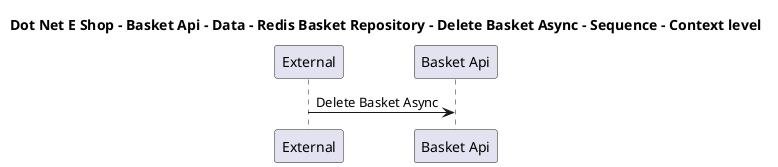 @startuml

title Dot Net E Shop - Basket Api - Data - Redis Basket Repository - Delete Basket Async - Sequence - Context level

participant "External" as C4InterFlow.SoftwareSystems.ExternalSystem
participant "Basket Api" as DotNetEShop.SoftwareSystems.BasketApi

C4InterFlow.SoftwareSystems.ExternalSystem -> DotNetEShop.SoftwareSystems.BasketApi : Delete Basket Async


@enduml
